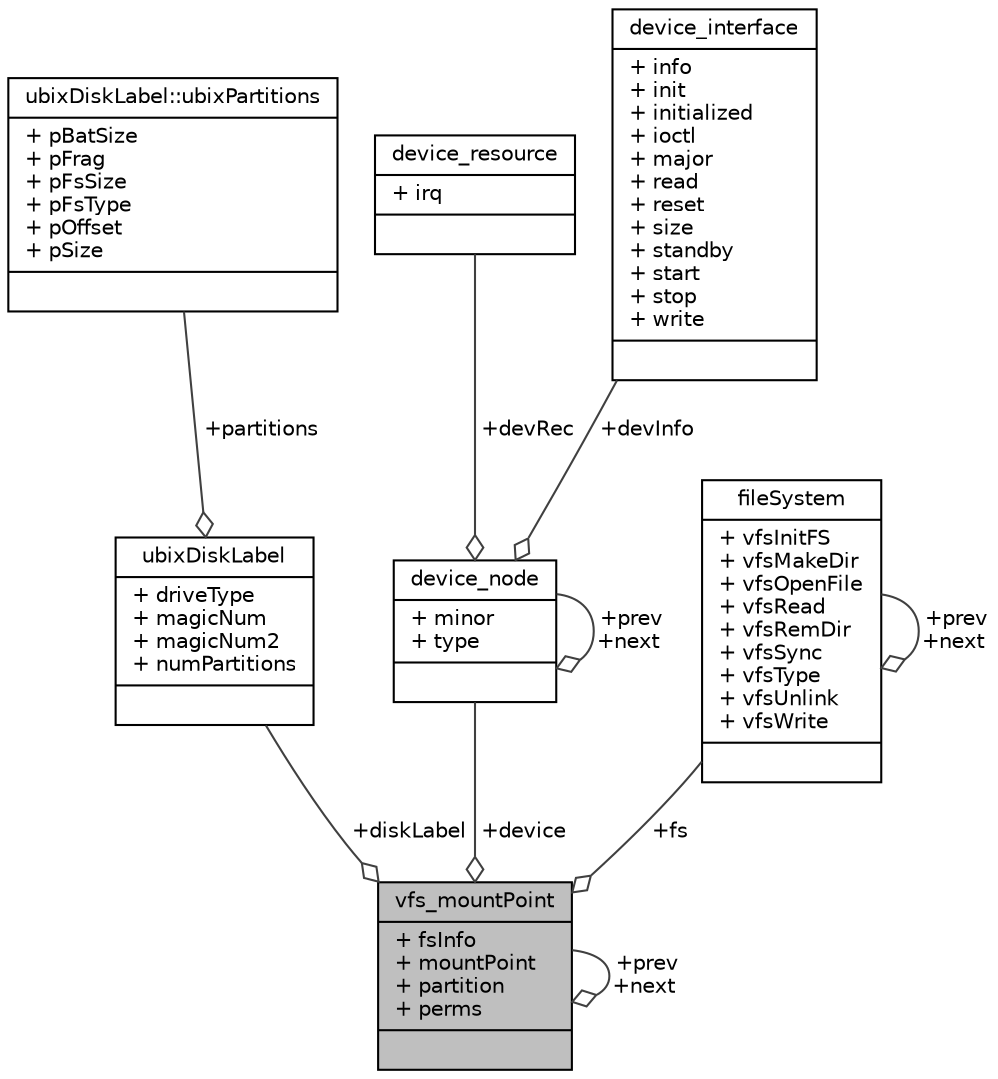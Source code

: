 digraph "vfs_mountPoint"
{
 // LATEX_PDF_SIZE
  edge [fontname="Helvetica",fontsize="10",labelfontname="Helvetica",labelfontsize="10"];
  node [fontname="Helvetica",fontsize="10",shape=record];
  Node1 [label="{vfs_mountPoint\n|+ fsInfo\l+ mountPoint\l+ partition\l+ perms\l|}",height=0.2,width=0.4,color="black", fillcolor="grey75", style="filled", fontcolor="black",tooltip=" "];
  Node2 -> Node1 [color="grey25",fontsize="10",style="solid",label=" +diskLabel" ,arrowhead="odiamond",fontname="Helvetica"];
  Node2 [label="{ubixDiskLabel\n|+ driveType\l+ magicNum\l+ magicNum2\l+ numPartitions\l|}",height=0.2,width=0.4,color="black", fillcolor="white", style="filled",URL="$structubixDiskLabel.html",tooltip=" "];
  Node3 -> Node2 [color="grey25",fontsize="10",style="solid",label=" +partitions" ,arrowhead="odiamond",fontname="Helvetica"];
  Node3 [label="{ubixDiskLabel::ubixPartitions\n|+ pBatSize\l+ pFrag\l+ pFsSize\l+ pFsType\l+ pOffset\l+ pSize\l|}",height=0.2,width=0.4,color="black", fillcolor="white", style="filled",URL="$structubixDiskLabel_1_1ubixPartitions.html",tooltip=" "];
  Node4 -> Node1 [color="grey25",fontsize="10",style="solid",label=" +device" ,arrowhead="odiamond",fontname="Helvetica"];
  Node4 [label="{device_node\n|+ minor\l+ type\l|}",height=0.2,width=0.4,color="black", fillcolor="white", style="filled",URL="$structdevice__node.html",tooltip=" "];
  Node5 -> Node4 [color="grey25",fontsize="10",style="solid",label=" +devRec" ,arrowhead="odiamond",fontname="Helvetica"];
  Node5 [label="{device_resource\n|+ irq\l|}",height=0.2,width=0.4,color="black", fillcolor="white", style="filled",URL="$structdevice__resource.html",tooltip=" "];
  Node6 -> Node4 [color="grey25",fontsize="10",style="solid",label=" +devInfo" ,arrowhead="odiamond",fontname="Helvetica"];
  Node6 [label="{device_interface\n|+ info\l+ init\l+ initialized\l+ ioctl\l+ major\l+ read\l+ reset\l+ size\l+ standby\l+ start\l+ stop\l+ write\l|}",height=0.2,width=0.4,color="black", fillcolor="white", style="filled",URL="$structdevice__interface.html",tooltip=" "];
  Node4 -> Node4 [color="grey25",fontsize="10",style="solid",label=" +prev\n+next" ,arrowhead="odiamond",fontname="Helvetica"];
  Node7 -> Node1 [color="grey25",fontsize="10",style="solid",label=" +fs" ,arrowhead="odiamond",fontname="Helvetica"];
  Node7 [label="{fileSystem\n|+ vfsInitFS\l+ vfsMakeDir\l+ vfsOpenFile\l+ vfsRead\l+ vfsRemDir\l+ vfsSync\l+ vfsType\l+ vfsUnlink\l+ vfsWrite\l|}",height=0.2,width=0.4,color="black", fillcolor="white", style="filled",URL="$structfileSystem.html",tooltip="filesSystem Structure"];
  Node7 -> Node7 [color="grey25",fontsize="10",style="solid",label=" +prev\n+next" ,arrowhead="odiamond",fontname="Helvetica"];
  Node1 -> Node1 [color="grey25",fontsize="10",style="solid",label=" +prev\n+next" ,arrowhead="odiamond",fontname="Helvetica"];
}
